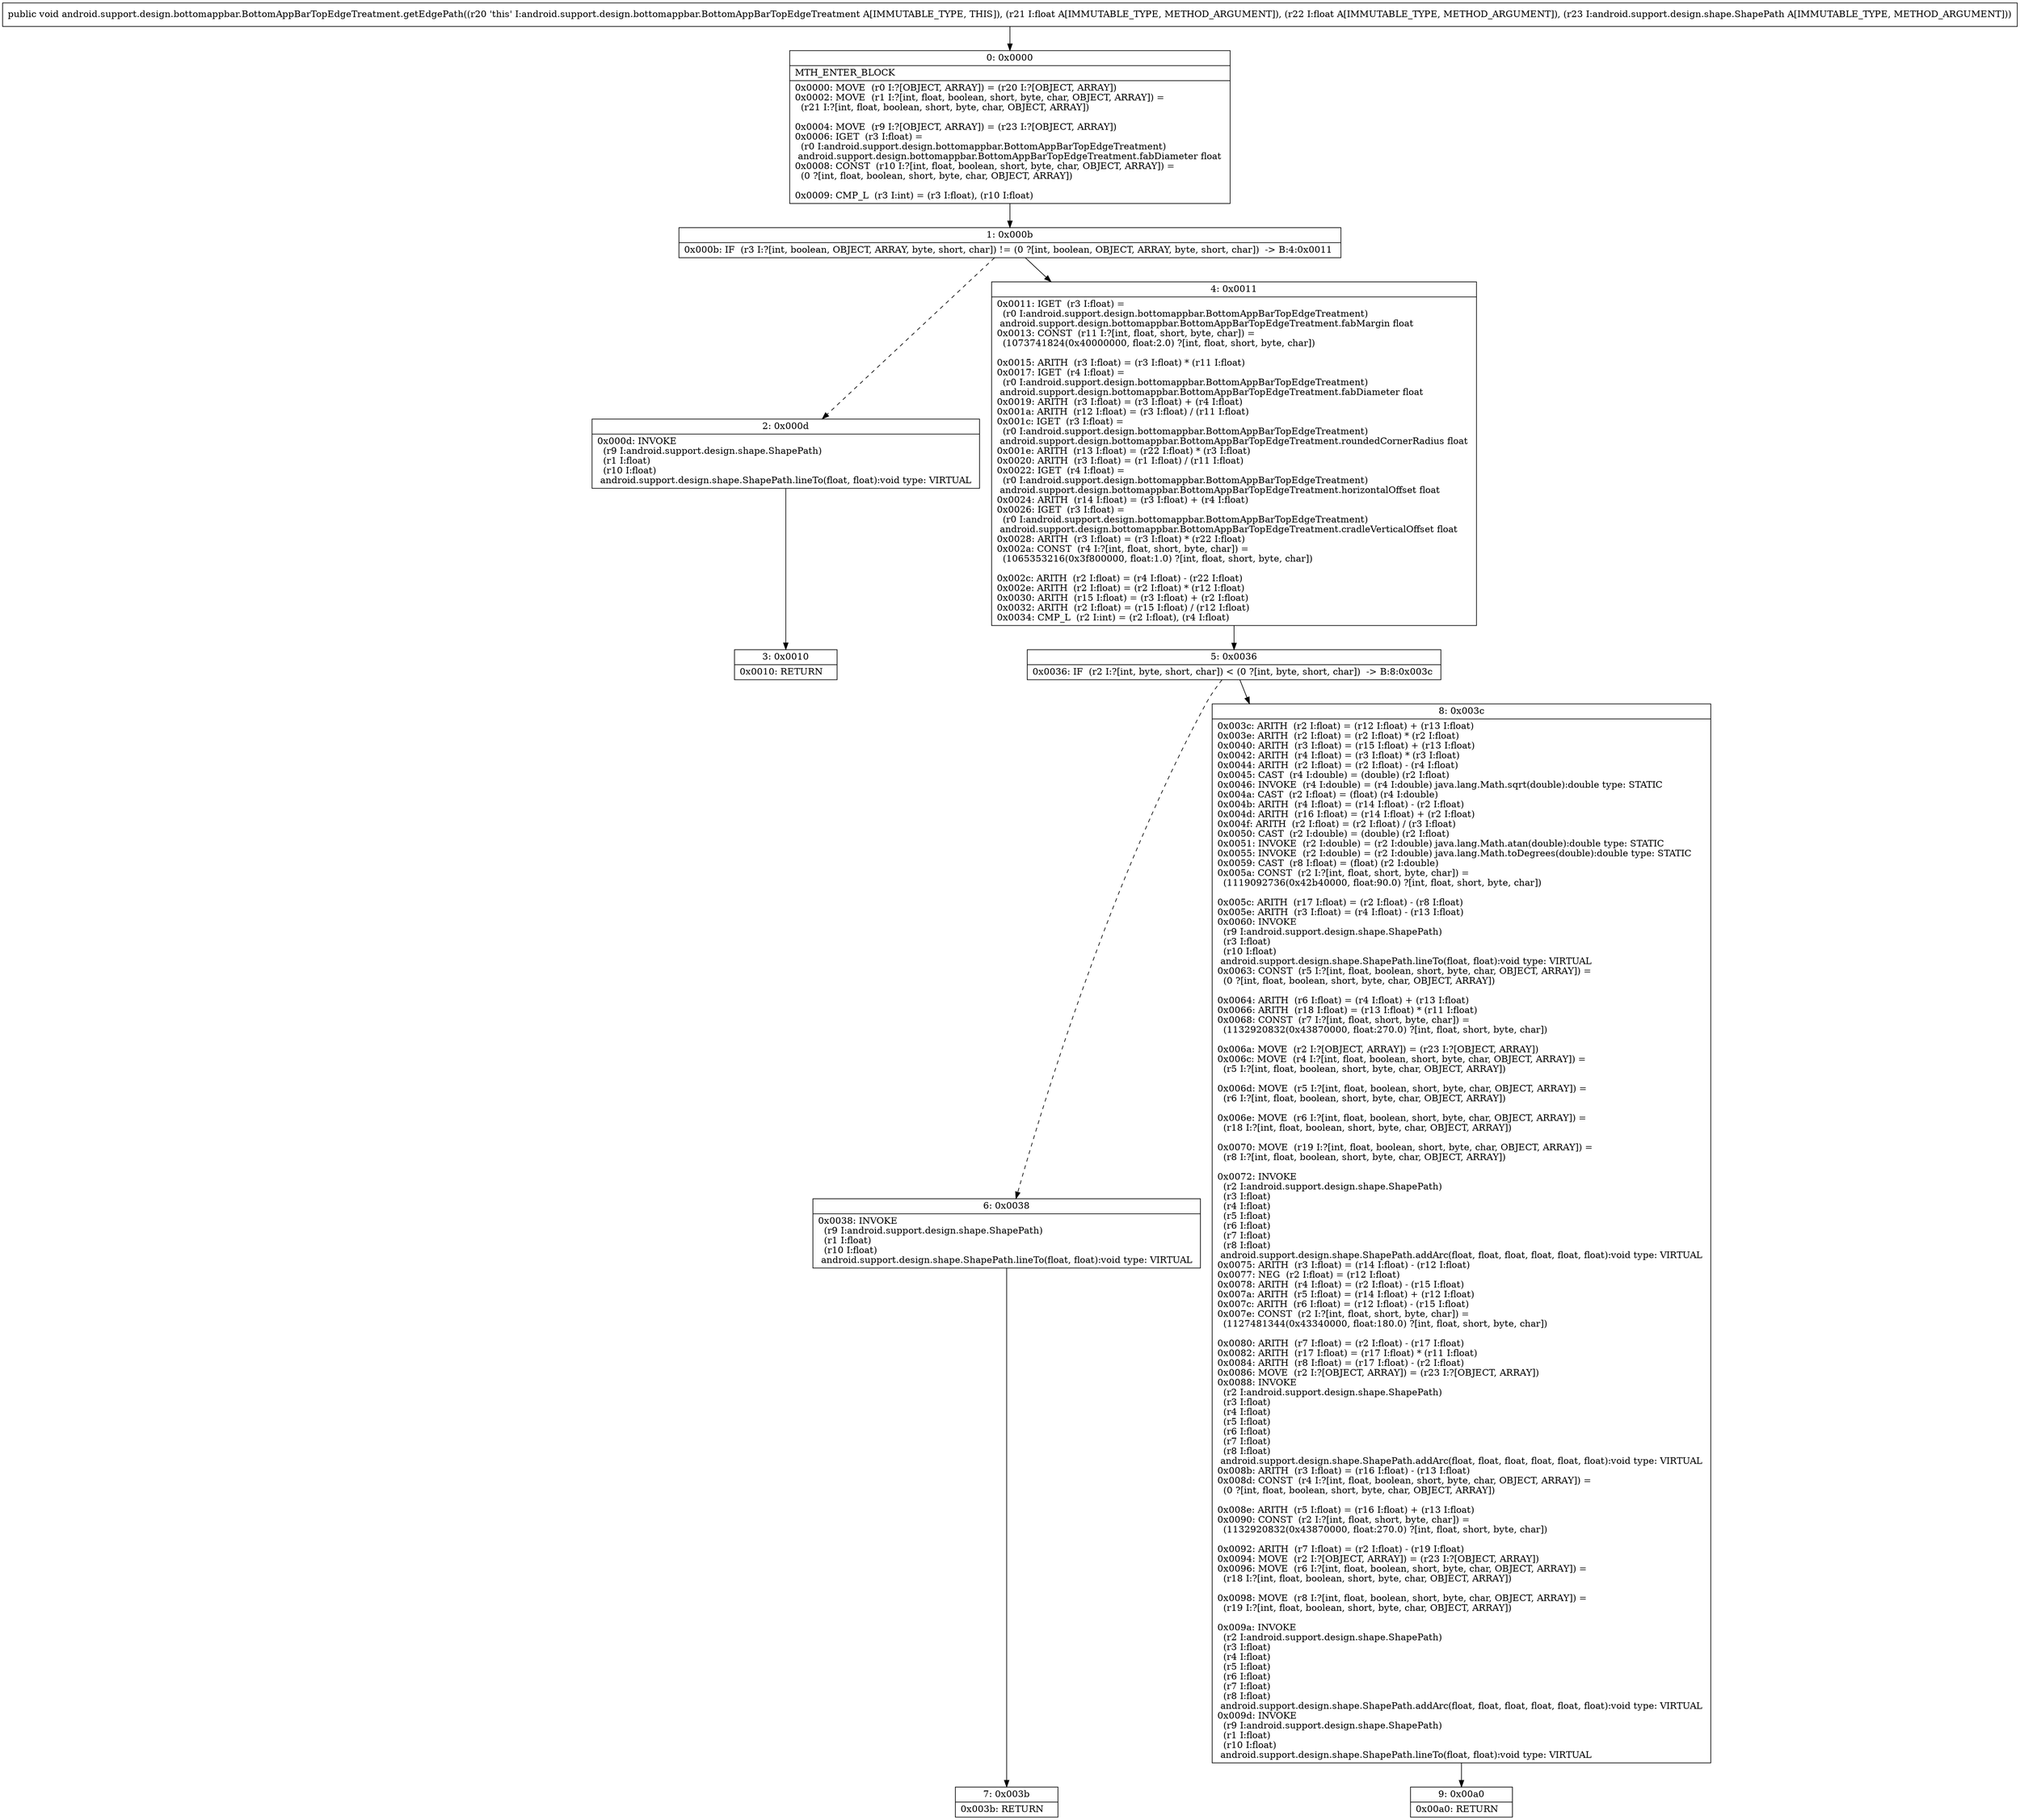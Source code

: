 digraph "CFG forandroid.support.design.bottomappbar.BottomAppBarTopEdgeTreatment.getEdgePath(FFLandroid\/support\/design\/shape\/ShapePath;)V" {
Node_0 [shape=record,label="{0\:\ 0x0000|MTH_ENTER_BLOCK\l|0x0000: MOVE  (r0 I:?[OBJECT, ARRAY]) = (r20 I:?[OBJECT, ARRAY]) \l0x0002: MOVE  (r1 I:?[int, float, boolean, short, byte, char, OBJECT, ARRAY]) = \l  (r21 I:?[int, float, boolean, short, byte, char, OBJECT, ARRAY])\l \l0x0004: MOVE  (r9 I:?[OBJECT, ARRAY]) = (r23 I:?[OBJECT, ARRAY]) \l0x0006: IGET  (r3 I:float) = \l  (r0 I:android.support.design.bottomappbar.BottomAppBarTopEdgeTreatment)\l android.support.design.bottomappbar.BottomAppBarTopEdgeTreatment.fabDiameter float \l0x0008: CONST  (r10 I:?[int, float, boolean, short, byte, char, OBJECT, ARRAY]) = \l  (0 ?[int, float, boolean, short, byte, char, OBJECT, ARRAY])\l \l0x0009: CMP_L  (r3 I:int) = (r3 I:float), (r10 I:float) \l}"];
Node_1 [shape=record,label="{1\:\ 0x000b|0x000b: IF  (r3 I:?[int, boolean, OBJECT, ARRAY, byte, short, char]) != (0 ?[int, boolean, OBJECT, ARRAY, byte, short, char])  \-\> B:4:0x0011 \l}"];
Node_2 [shape=record,label="{2\:\ 0x000d|0x000d: INVOKE  \l  (r9 I:android.support.design.shape.ShapePath)\l  (r1 I:float)\l  (r10 I:float)\l android.support.design.shape.ShapePath.lineTo(float, float):void type: VIRTUAL \l}"];
Node_3 [shape=record,label="{3\:\ 0x0010|0x0010: RETURN   \l}"];
Node_4 [shape=record,label="{4\:\ 0x0011|0x0011: IGET  (r3 I:float) = \l  (r0 I:android.support.design.bottomappbar.BottomAppBarTopEdgeTreatment)\l android.support.design.bottomappbar.BottomAppBarTopEdgeTreatment.fabMargin float \l0x0013: CONST  (r11 I:?[int, float, short, byte, char]) = \l  (1073741824(0x40000000, float:2.0) ?[int, float, short, byte, char])\l \l0x0015: ARITH  (r3 I:float) = (r3 I:float) * (r11 I:float) \l0x0017: IGET  (r4 I:float) = \l  (r0 I:android.support.design.bottomappbar.BottomAppBarTopEdgeTreatment)\l android.support.design.bottomappbar.BottomAppBarTopEdgeTreatment.fabDiameter float \l0x0019: ARITH  (r3 I:float) = (r3 I:float) + (r4 I:float) \l0x001a: ARITH  (r12 I:float) = (r3 I:float) \/ (r11 I:float) \l0x001c: IGET  (r3 I:float) = \l  (r0 I:android.support.design.bottomappbar.BottomAppBarTopEdgeTreatment)\l android.support.design.bottomappbar.BottomAppBarTopEdgeTreatment.roundedCornerRadius float \l0x001e: ARITH  (r13 I:float) = (r22 I:float) * (r3 I:float) \l0x0020: ARITH  (r3 I:float) = (r1 I:float) \/ (r11 I:float) \l0x0022: IGET  (r4 I:float) = \l  (r0 I:android.support.design.bottomappbar.BottomAppBarTopEdgeTreatment)\l android.support.design.bottomappbar.BottomAppBarTopEdgeTreatment.horizontalOffset float \l0x0024: ARITH  (r14 I:float) = (r3 I:float) + (r4 I:float) \l0x0026: IGET  (r3 I:float) = \l  (r0 I:android.support.design.bottomappbar.BottomAppBarTopEdgeTreatment)\l android.support.design.bottomappbar.BottomAppBarTopEdgeTreatment.cradleVerticalOffset float \l0x0028: ARITH  (r3 I:float) = (r3 I:float) * (r22 I:float) \l0x002a: CONST  (r4 I:?[int, float, short, byte, char]) = \l  (1065353216(0x3f800000, float:1.0) ?[int, float, short, byte, char])\l \l0x002c: ARITH  (r2 I:float) = (r4 I:float) \- (r22 I:float) \l0x002e: ARITH  (r2 I:float) = (r2 I:float) * (r12 I:float) \l0x0030: ARITH  (r15 I:float) = (r3 I:float) + (r2 I:float) \l0x0032: ARITH  (r2 I:float) = (r15 I:float) \/ (r12 I:float) \l0x0034: CMP_L  (r2 I:int) = (r2 I:float), (r4 I:float) \l}"];
Node_5 [shape=record,label="{5\:\ 0x0036|0x0036: IF  (r2 I:?[int, byte, short, char]) \< (0 ?[int, byte, short, char])  \-\> B:8:0x003c \l}"];
Node_6 [shape=record,label="{6\:\ 0x0038|0x0038: INVOKE  \l  (r9 I:android.support.design.shape.ShapePath)\l  (r1 I:float)\l  (r10 I:float)\l android.support.design.shape.ShapePath.lineTo(float, float):void type: VIRTUAL \l}"];
Node_7 [shape=record,label="{7\:\ 0x003b|0x003b: RETURN   \l}"];
Node_8 [shape=record,label="{8\:\ 0x003c|0x003c: ARITH  (r2 I:float) = (r12 I:float) + (r13 I:float) \l0x003e: ARITH  (r2 I:float) = (r2 I:float) * (r2 I:float) \l0x0040: ARITH  (r3 I:float) = (r15 I:float) + (r13 I:float) \l0x0042: ARITH  (r4 I:float) = (r3 I:float) * (r3 I:float) \l0x0044: ARITH  (r2 I:float) = (r2 I:float) \- (r4 I:float) \l0x0045: CAST  (r4 I:double) = (double) (r2 I:float) \l0x0046: INVOKE  (r4 I:double) = (r4 I:double) java.lang.Math.sqrt(double):double type: STATIC \l0x004a: CAST  (r2 I:float) = (float) (r4 I:double) \l0x004b: ARITH  (r4 I:float) = (r14 I:float) \- (r2 I:float) \l0x004d: ARITH  (r16 I:float) = (r14 I:float) + (r2 I:float) \l0x004f: ARITH  (r2 I:float) = (r2 I:float) \/ (r3 I:float) \l0x0050: CAST  (r2 I:double) = (double) (r2 I:float) \l0x0051: INVOKE  (r2 I:double) = (r2 I:double) java.lang.Math.atan(double):double type: STATIC \l0x0055: INVOKE  (r2 I:double) = (r2 I:double) java.lang.Math.toDegrees(double):double type: STATIC \l0x0059: CAST  (r8 I:float) = (float) (r2 I:double) \l0x005a: CONST  (r2 I:?[int, float, short, byte, char]) = \l  (1119092736(0x42b40000, float:90.0) ?[int, float, short, byte, char])\l \l0x005c: ARITH  (r17 I:float) = (r2 I:float) \- (r8 I:float) \l0x005e: ARITH  (r3 I:float) = (r4 I:float) \- (r13 I:float) \l0x0060: INVOKE  \l  (r9 I:android.support.design.shape.ShapePath)\l  (r3 I:float)\l  (r10 I:float)\l android.support.design.shape.ShapePath.lineTo(float, float):void type: VIRTUAL \l0x0063: CONST  (r5 I:?[int, float, boolean, short, byte, char, OBJECT, ARRAY]) = \l  (0 ?[int, float, boolean, short, byte, char, OBJECT, ARRAY])\l \l0x0064: ARITH  (r6 I:float) = (r4 I:float) + (r13 I:float) \l0x0066: ARITH  (r18 I:float) = (r13 I:float) * (r11 I:float) \l0x0068: CONST  (r7 I:?[int, float, short, byte, char]) = \l  (1132920832(0x43870000, float:270.0) ?[int, float, short, byte, char])\l \l0x006a: MOVE  (r2 I:?[OBJECT, ARRAY]) = (r23 I:?[OBJECT, ARRAY]) \l0x006c: MOVE  (r4 I:?[int, float, boolean, short, byte, char, OBJECT, ARRAY]) = \l  (r5 I:?[int, float, boolean, short, byte, char, OBJECT, ARRAY])\l \l0x006d: MOVE  (r5 I:?[int, float, boolean, short, byte, char, OBJECT, ARRAY]) = \l  (r6 I:?[int, float, boolean, short, byte, char, OBJECT, ARRAY])\l \l0x006e: MOVE  (r6 I:?[int, float, boolean, short, byte, char, OBJECT, ARRAY]) = \l  (r18 I:?[int, float, boolean, short, byte, char, OBJECT, ARRAY])\l \l0x0070: MOVE  (r19 I:?[int, float, boolean, short, byte, char, OBJECT, ARRAY]) = \l  (r8 I:?[int, float, boolean, short, byte, char, OBJECT, ARRAY])\l \l0x0072: INVOKE  \l  (r2 I:android.support.design.shape.ShapePath)\l  (r3 I:float)\l  (r4 I:float)\l  (r5 I:float)\l  (r6 I:float)\l  (r7 I:float)\l  (r8 I:float)\l android.support.design.shape.ShapePath.addArc(float, float, float, float, float, float):void type: VIRTUAL \l0x0075: ARITH  (r3 I:float) = (r14 I:float) \- (r12 I:float) \l0x0077: NEG  (r2 I:float) = (r12 I:float) \l0x0078: ARITH  (r4 I:float) = (r2 I:float) \- (r15 I:float) \l0x007a: ARITH  (r5 I:float) = (r14 I:float) + (r12 I:float) \l0x007c: ARITH  (r6 I:float) = (r12 I:float) \- (r15 I:float) \l0x007e: CONST  (r2 I:?[int, float, short, byte, char]) = \l  (1127481344(0x43340000, float:180.0) ?[int, float, short, byte, char])\l \l0x0080: ARITH  (r7 I:float) = (r2 I:float) \- (r17 I:float) \l0x0082: ARITH  (r17 I:float) = (r17 I:float) * (r11 I:float) \l0x0084: ARITH  (r8 I:float) = (r17 I:float) \- (r2 I:float) \l0x0086: MOVE  (r2 I:?[OBJECT, ARRAY]) = (r23 I:?[OBJECT, ARRAY]) \l0x0088: INVOKE  \l  (r2 I:android.support.design.shape.ShapePath)\l  (r3 I:float)\l  (r4 I:float)\l  (r5 I:float)\l  (r6 I:float)\l  (r7 I:float)\l  (r8 I:float)\l android.support.design.shape.ShapePath.addArc(float, float, float, float, float, float):void type: VIRTUAL \l0x008b: ARITH  (r3 I:float) = (r16 I:float) \- (r13 I:float) \l0x008d: CONST  (r4 I:?[int, float, boolean, short, byte, char, OBJECT, ARRAY]) = \l  (0 ?[int, float, boolean, short, byte, char, OBJECT, ARRAY])\l \l0x008e: ARITH  (r5 I:float) = (r16 I:float) + (r13 I:float) \l0x0090: CONST  (r2 I:?[int, float, short, byte, char]) = \l  (1132920832(0x43870000, float:270.0) ?[int, float, short, byte, char])\l \l0x0092: ARITH  (r7 I:float) = (r2 I:float) \- (r19 I:float) \l0x0094: MOVE  (r2 I:?[OBJECT, ARRAY]) = (r23 I:?[OBJECT, ARRAY]) \l0x0096: MOVE  (r6 I:?[int, float, boolean, short, byte, char, OBJECT, ARRAY]) = \l  (r18 I:?[int, float, boolean, short, byte, char, OBJECT, ARRAY])\l \l0x0098: MOVE  (r8 I:?[int, float, boolean, short, byte, char, OBJECT, ARRAY]) = \l  (r19 I:?[int, float, boolean, short, byte, char, OBJECT, ARRAY])\l \l0x009a: INVOKE  \l  (r2 I:android.support.design.shape.ShapePath)\l  (r3 I:float)\l  (r4 I:float)\l  (r5 I:float)\l  (r6 I:float)\l  (r7 I:float)\l  (r8 I:float)\l android.support.design.shape.ShapePath.addArc(float, float, float, float, float, float):void type: VIRTUAL \l0x009d: INVOKE  \l  (r9 I:android.support.design.shape.ShapePath)\l  (r1 I:float)\l  (r10 I:float)\l android.support.design.shape.ShapePath.lineTo(float, float):void type: VIRTUAL \l}"];
Node_9 [shape=record,label="{9\:\ 0x00a0|0x00a0: RETURN   \l}"];
MethodNode[shape=record,label="{public void android.support.design.bottomappbar.BottomAppBarTopEdgeTreatment.getEdgePath((r20 'this' I:android.support.design.bottomappbar.BottomAppBarTopEdgeTreatment A[IMMUTABLE_TYPE, THIS]), (r21 I:float A[IMMUTABLE_TYPE, METHOD_ARGUMENT]), (r22 I:float A[IMMUTABLE_TYPE, METHOD_ARGUMENT]), (r23 I:android.support.design.shape.ShapePath A[IMMUTABLE_TYPE, METHOD_ARGUMENT])) }"];
MethodNode -> Node_0;
Node_0 -> Node_1;
Node_1 -> Node_2[style=dashed];
Node_1 -> Node_4;
Node_2 -> Node_3;
Node_4 -> Node_5;
Node_5 -> Node_6[style=dashed];
Node_5 -> Node_8;
Node_6 -> Node_7;
Node_8 -> Node_9;
}

